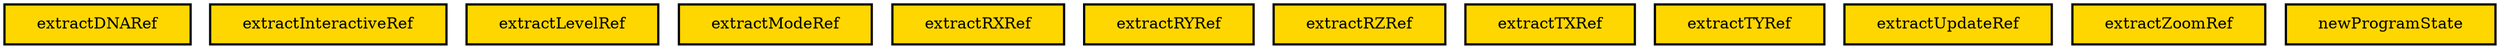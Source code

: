 digraph "Diagram of: ProgramState" {
    node [margin="0.4,0.1"
         ,style=filled];
    1 [label=extractDNARef
      ,shape=box
      ,fillcolor=gold
      ,style="filled,bold"];
    2 [label=extractInteractiveRef
      ,shape=box
      ,fillcolor=gold
      ,style="filled,bold"];
    3 [label=extractLevelRef
      ,shape=box
      ,fillcolor=gold
      ,style="filled,bold"];
    4 [label=extractModeRef
      ,shape=box
      ,fillcolor=gold
      ,style="filled,bold"];
    5 [label=extractRXRef
      ,shape=box
      ,fillcolor=gold
      ,style="filled,bold"];
    6 [label=extractRYRef
      ,shape=box
      ,fillcolor=gold
      ,style="filled,bold"];
    7 [label=extractRZRef
      ,shape=box
      ,fillcolor=gold
      ,style="filled,bold"];
    8 [label=extractTXRef
      ,shape=box
      ,fillcolor=gold
      ,style="filled,bold"];
    9 [label=extractTYRef
      ,shape=box
      ,fillcolor=gold
      ,style="filled,bold"];
    10 [label=extractUpdateRef
       ,shape=box
       ,fillcolor=gold
       ,style="filled,bold"];
    11 [label=extractZoomRef
       ,shape=box
       ,fillcolor=gold
       ,style="filled,bold"];
    12 [label=newProgramState
       ,shape=box
       ,fillcolor=gold
       ,style="filled,bold"];
}
